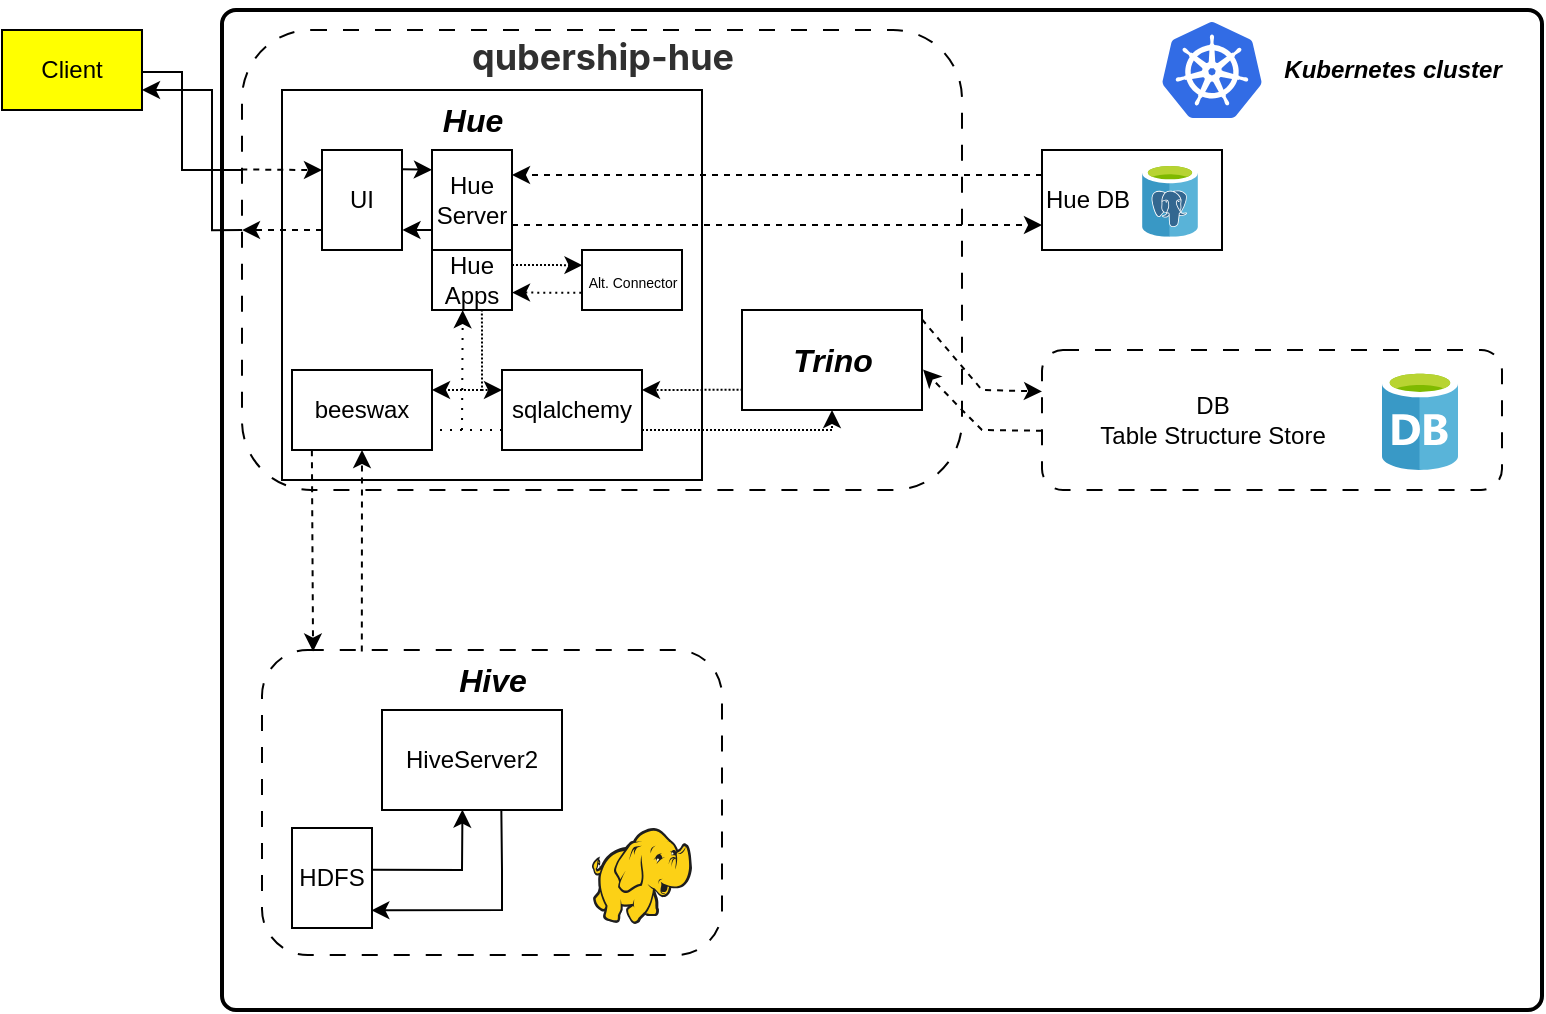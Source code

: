 <mxfile version="22.1.2" type="device">
  <diagram name="Страница — 1" id="xmRz3lkAJLnCDmhZbh8A">
    <mxGraphModel dx="708" dy="468" grid="1" gridSize="10" guides="1" tooltips="1" connect="1" arrows="1" fold="1" page="1" pageScale="1" pageWidth="827" pageHeight="1169" math="0" shadow="0">
      <root>
        <mxCell id="0" />
        <mxCell id="1" parent="0" />
        <mxCell id="9LhmjY5dE-EODVoDspqo-7" value="" style="rounded=1;whiteSpace=wrap;html=1;absoluteArcSize=1;arcSize=14;strokeWidth=2;gradientColor=none;shadow=0;glass=0;fillStyle=auto;labelBackgroundColor=none;labelBorderColor=none;movable=1;resizable=1;rotatable=1;deletable=1;editable=1;locked=0;connectable=1;" parent="1" vertex="1">
          <mxGeometry x="130" y="10" width="660" height="500" as="geometry" />
        </mxCell>
        <mxCell id="9LhmjY5dE-EODVoDspqo-12" value="" style="edgeStyle=orthogonalEdgeStyle;rounded=0;orthogonalLoop=1;jettySize=auto;html=1;entryX=0.002;entryY=0.304;entryDx=0;entryDy=0;entryPerimeter=0;" parent="1" target="9LhmjY5dE-EODVoDspqo-13" edge="1">
          <mxGeometry relative="1" as="geometry">
            <mxPoint x="90" y="39.94" as="sourcePoint" />
            <mxPoint x="140" y="40" as="targetPoint" />
            <Array as="points">
              <mxPoint x="90" y="41" />
              <mxPoint x="110" y="41" />
              <mxPoint x="110" y="90" />
              <mxPoint x="161" y="90" />
            </Array>
          </mxGeometry>
        </mxCell>
        <mxCell id="9LhmjY5dE-EODVoDspqo-5" value="Client" style="rounded=0;whiteSpace=wrap;html=1;fillColor=#FFFF00;" parent="1" vertex="1">
          <mxGeometry x="20" y="20" width="70" height="40" as="geometry" />
        </mxCell>
        <mxCell id="9LhmjY5dE-EODVoDspqo-8" value="" style="image;sketch=0;aspect=fixed;html=1;points=[];align=center;fontSize=12;image=img/lib/mscae/Kubernetes.svg;" parent="1" vertex="1">
          <mxGeometry x="600" y="16" width="50" height="48" as="geometry" />
        </mxCell>
        <mxCell id="9LhmjY5dE-EODVoDspqo-9" value="&lt;b&gt;&lt;i&gt;Kubernetes cluster&lt;/i&gt;&lt;/b&gt;" style="text;html=1;align=center;verticalAlign=middle;resizable=0;points=[];autosize=1;strokeColor=none;fillColor=none;" parent="1" vertex="1">
          <mxGeometry x="650" y="25" width="130" height="30" as="geometry" />
        </mxCell>
        <mxCell id="9LhmjY5dE-EODVoDspqo-17" value="" style="edgeStyle=orthogonalEdgeStyle;rounded=0;orthogonalLoop=1;jettySize=auto;html=1;entryX=1;entryY=0.75;entryDx=0;entryDy=0;exitX=0;exitY=0.435;exitDx=0;exitDy=0;exitPerimeter=0;" parent="1" source="9LhmjY5dE-EODVoDspqo-13" target="9LhmjY5dE-EODVoDspqo-5" edge="1">
          <mxGeometry relative="1" as="geometry">
            <mxPoint x="160" y="100" as="sourcePoint" />
            <mxPoint x="140" y="40" as="targetPoint" />
            <Array as="points">
              <mxPoint x="125" y="120" />
              <mxPoint x="125" y="50" />
            </Array>
          </mxGeometry>
        </mxCell>
        <mxCell id="9LhmjY5dE-EODVoDspqo-13" value="" style="rounded=1;whiteSpace=wrap;html=1;dashed=1;dashPattern=8 8;" parent="1" vertex="1">
          <mxGeometry x="140" y="20" width="360" height="230" as="geometry" />
        </mxCell>
        <mxCell id="SkdMJJFwcwF_mnN3NAxk-1" value="&lt;h1 style=&quot;box-sizing: border-box; margin-top: 0.5rem; margin-bottom: 0.25rem; line-height: 1.2; color: rgb(48, 48, 48); caret-color: rgb(48, 48, 48); font-family: -apple-system, BlinkMacSystemFont, &amp;quot;Segoe UI&amp;quot;, Roboto, &amp;quot;Noto Sans&amp;quot;, Ubuntu, Cantarell, &amp;quot;Helvetica Neue&amp;quot;, sans-serif, &amp;quot;Apple Color Emoji&amp;quot;, &amp;quot;Segoe UI Emoji&amp;quot;, &amp;quot;Segoe UI Symbol&amp;quot;, &amp;quot;Noto Color Emoji&amp;quot;; text-align: left;&quot; data-qa-selector=&quot;project_name_content&quot; class=&quot;home-panel-title gl-mt-3 gl-mb-2 gl-font-size-h1&quot;&gt;&lt;font style=&quot;font-size: 18px;&quot;&gt;qubership-hue&lt;/font&gt;&lt;/h1&gt;" style="text;html=1;align=center;verticalAlign=middle;resizable=0;points=[];autosize=1;strokeColor=none;fillColor=none;" parent="1" vertex="1">
          <mxGeometry x="250" y="5" width="140" height="50" as="geometry" />
        </mxCell>
        <mxCell id="ggLE-H_DZqnHhU5XXpv6-2" value="" style="rounded=0;whiteSpace=wrap;html=1;horizontal=1;verticalAlign=middle;" parent="1" vertex="1">
          <mxGeometry x="160" y="50" width="210" height="195" as="geometry" />
        </mxCell>
        <mxCell id="SkdMJJFwcwF_mnN3NAxk-2" value="&lt;span style=&quot;font-size: 16px;&quot;&gt;&lt;b&gt;&lt;i&gt;Hue&lt;/i&gt;&lt;/b&gt;&lt;/span&gt;" style="text;html=1;align=center;verticalAlign=middle;resizable=0;points=[];autosize=1;strokeColor=none;fillColor=none;" parent="1" vertex="1">
          <mxGeometry x="230" y="50" width="50" height="30" as="geometry" />
        </mxCell>
        <mxCell id="ggLE-H_DZqnHhU5XXpv6-3" value="" style="rounded=0;whiteSpace=wrap;html=1;" parent="1" vertex="1">
          <mxGeometry x="390" y="160" width="90" height="50" as="geometry" />
        </mxCell>
        <mxCell id="9LhmjY5dE-EODVoDspqo-16" value="&lt;b&gt;&lt;i&gt;&lt;font style=&quot;font-size: 16px;&quot;&gt;Trino&lt;/font&gt;&lt;/i&gt;&lt;/b&gt;" style="text;html=1;align=center;verticalAlign=middle;resizable=0;points=[];autosize=1;strokeColor=none;fillColor=none;" parent="1" vertex="1">
          <mxGeometry x="405" y="170" width="60" height="30" as="geometry" />
        </mxCell>
        <mxCell id="ggLE-H_DZqnHhU5XXpv6-4" value="Hue DB" style="rounded=0;whiteSpace=wrap;html=1;align=left;" parent="1" vertex="1">
          <mxGeometry x="540" y="80" width="90" height="50" as="geometry" />
        </mxCell>
        <mxCell id="ggLE-H_DZqnHhU5XXpv6-6" value="Hue Server" style="rounded=0;whiteSpace=wrap;html=1;" parent="1" vertex="1">
          <mxGeometry x="235" y="80" width="40" height="50" as="geometry" />
        </mxCell>
        <mxCell id="ggLE-H_DZqnHhU5XXpv6-7" value="UI" style="rounded=0;whiteSpace=wrap;html=1;" parent="1" vertex="1">
          <mxGeometry x="180" y="80" width="40" height="50" as="geometry" />
        </mxCell>
        <mxCell id="ggLE-H_DZqnHhU5XXpv6-8" style="edgeStyle=orthogonalEdgeStyle;rounded=0;orthogonalLoop=1;jettySize=auto;html=1;exitX=0.5;exitY=1;exitDx=0;exitDy=0;" parent="1" source="ggLE-H_DZqnHhU5XXpv6-2" target="ggLE-H_DZqnHhU5XXpv6-2" edge="1">
          <mxGeometry relative="1" as="geometry" />
        </mxCell>
        <mxCell id="ggLE-H_DZqnHhU5XXpv6-9" value="Hue Apps" style="rounded=0;whiteSpace=wrap;html=1;" parent="1" vertex="1">
          <mxGeometry x="235" y="130" width="40" height="30" as="geometry" />
        </mxCell>
        <mxCell id="ggLE-H_DZqnHhU5XXpv6-15" value="" style="endArrow=classic;html=1;rounded=0;exitX=1.001;exitY=0.193;exitDx=0;exitDy=0;exitPerimeter=0;entryX=-0.001;entryY=0.198;entryDx=0;entryDy=0;entryPerimeter=0;" parent="1" edge="1" target="ggLE-H_DZqnHhU5XXpv6-6" source="ggLE-H_DZqnHhU5XXpv6-7">
          <mxGeometry width="50" height="50" relative="1" as="geometry">
            <mxPoint x="230" y="89.75" as="sourcePoint" />
            <mxPoint x="230" y="90" as="targetPoint" />
          </mxGeometry>
        </mxCell>
        <mxCell id="ggLE-H_DZqnHhU5XXpv6-16" value="" style="endArrow=classic;html=1;rounded=0;entryX=1.006;entryY=0.799;entryDx=0;entryDy=0;entryPerimeter=0;exitX=0.002;exitY=0.801;exitDx=0;exitDy=0;exitPerimeter=0;" parent="1" edge="1" target="ggLE-H_DZqnHhU5XXpv6-7" source="ggLE-H_DZqnHhU5XXpv6-6">
          <mxGeometry width="50" height="50" relative="1" as="geometry">
            <mxPoint x="230" y="120" as="sourcePoint" />
            <mxPoint x="230.0" y="120.0" as="targetPoint" />
          </mxGeometry>
        </mxCell>
        <mxCell id="ggLE-H_DZqnHhU5XXpv6-18" value="" style="endArrow=classic;html=1;rounded=0;entryX=0;entryY=0.435;entryDx=0;entryDy=0;entryPerimeter=0;dashed=1;" parent="1" target="9LhmjY5dE-EODVoDspqo-13" edge="1">
          <mxGeometry width="50" height="50" relative="1" as="geometry">
            <mxPoint x="180" y="120" as="sourcePoint" />
            <mxPoint x="165.06" y="120" as="targetPoint" />
          </mxGeometry>
        </mxCell>
        <mxCell id="ggLE-H_DZqnHhU5XXpv6-19" value="" style="endArrow=classic;html=1;rounded=0;exitX=-0.001;exitY=0.303;exitDx=0;exitDy=0;exitPerimeter=0;dashed=1;" parent="1" source="9LhmjY5dE-EODVoDspqo-13" edge="1">
          <mxGeometry width="50" height="50" relative="1" as="geometry">
            <mxPoint x="165" y="89.75" as="sourcePoint" />
            <mxPoint x="180" y="90" as="targetPoint" />
            <Array as="points">
              <mxPoint x="170" y="90" />
            </Array>
          </mxGeometry>
        </mxCell>
        <mxCell id="ggLE-H_DZqnHhU5XXpv6-20" style="edgeStyle=orthogonalEdgeStyle;rounded=0;orthogonalLoop=1;jettySize=auto;html=1;exitX=0.5;exitY=1;exitDx=0;exitDy=0;" parent="1" source="ggLE-H_DZqnHhU5XXpv6-2" target="ggLE-H_DZqnHhU5XXpv6-2" edge="1">
          <mxGeometry relative="1" as="geometry" />
        </mxCell>
        <mxCell id="ggLE-H_DZqnHhU5XXpv6-21" value="" style="rounded=1;whiteSpace=wrap;html=1;dashed=1;dashPattern=8 8;" parent="1" vertex="1">
          <mxGeometry x="540" y="180" width="230" height="70" as="geometry" />
        </mxCell>
        <mxCell id="ggLE-H_DZqnHhU5XXpv6-22" value="" style="image;sketch=0;aspect=fixed;html=1;points=[];align=center;fontSize=12;image=img/lib/mscae/Database_General.svg;" parent="1" vertex="1">
          <mxGeometry x="710" y="190" width="38" height="50" as="geometry" />
        </mxCell>
        <mxCell id="ggLE-H_DZqnHhU5XXpv6-23" value="&lt;div&gt;DB&lt;/div&gt;&lt;div&gt;Table Structure Store&lt;/div&gt;" style="text;html=1;align=center;verticalAlign=middle;resizable=0;points=[];autosize=1;strokeColor=none;fillColor=none;" parent="1" vertex="1">
          <mxGeometry x="555" y="195" width="140" height="40" as="geometry" />
        </mxCell>
        <mxCell id="ggLE-H_DZqnHhU5XXpv6-26" value="" style="endArrow=classic;html=1;rounded=0;dashed=1;exitX=0.999;exitY=0.092;exitDx=0;exitDy=0;exitPerimeter=0;entryX=0;entryY=0.296;entryDx=0;entryDy=0;entryPerimeter=0;" parent="1" source="ggLE-H_DZqnHhU5XXpv6-3" edge="1" target="ggLE-H_DZqnHhU5XXpv6-21">
          <mxGeometry width="50" height="50" relative="1" as="geometry">
            <mxPoint x="505" y="144.6" as="sourcePoint" />
            <mxPoint x="540" y="145" as="targetPoint" />
            <Array as="points">
              <mxPoint x="510" y="200" />
            </Array>
          </mxGeometry>
        </mxCell>
        <mxCell id="ggLE-H_DZqnHhU5XXpv6-28" value="" style="endArrow=classic;html=1;rounded=0;dashed=1;entryX=1.006;entryY=0.595;entryDx=0;entryDy=0;entryPerimeter=0;exitX=0;exitY=0.577;exitDx=0;exitDy=0;exitPerimeter=0;" parent="1" target="ggLE-H_DZqnHhU5XXpv6-3" edge="1" source="ggLE-H_DZqnHhU5XXpv6-21">
          <mxGeometry width="50" height="50" relative="1" as="geometry">
            <mxPoint x="540" y="170" as="sourcePoint" />
            <mxPoint x="505" y="170" as="targetPoint" />
            <Array as="points">
              <mxPoint x="510" y="220" />
              <mxPoint x="500" y="210" />
            </Array>
          </mxGeometry>
        </mxCell>
        <mxCell id="ggLE-H_DZqnHhU5XXpv6-29" value="sqlalchemy" style="rounded=0;whiteSpace=wrap;html=1;" parent="1" vertex="1">
          <mxGeometry x="270" y="190" width="70" height="40" as="geometry" />
        </mxCell>
        <mxCell id="ggLE-H_DZqnHhU5XXpv6-32" value="" style="endArrow=classic;html=1;rounded=0;exitX=0.003;exitY=0.798;exitDx=0;exitDy=0;entryX=1;entryY=0.25;entryDx=0;entryDy=0;dashed=1;dashPattern=1 1;exitPerimeter=0;" parent="1" source="ggLE-H_DZqnHhU5XXpv6-3" target="ggLE-H_DZqnHhU5XXpv6-29" edge="1">
          <mxGeometry width="50" height="50" relative="1" as="geometry">
            <mxPoint x="455" y="240" as="sourcePoint" />
            <mxPoint x="500" y="200" as="targetPoint" />
            <Array as="points" />
          </mxGeometry>
        </mxCell>
        <mxCell id="ggLE-H_DZqnHhU5XXpv6-33" value="" style="endArrow=classic;html=1;rounded=0;exitX=1;exitY=0.75;exitDx=0;exitDy=0;entryX=0.5;entryY=1;entryDx=0;entryDy=0;dashed=1;dashPattern=1 1;" parent="1" source="ggLE-H_DZqnHhU5XXpv6-29" target="ggLE-H_DZqnHhU5XXpv6-3" edge="1">
          <mxGeometry width="50" height="50" relative="1" as="geometry">
            <mxPoint x="455" y="235" as="sourcePoint" />
            <mxPoint x="505" y="185" as="targetPoint" />
            <Array as="points">
              <mxPoint x="435" y="220" />
              <mxPoint x="435" y="210" />
            </Array>
          </mxGeometry>
        </mxCell>
        <mxCell id="ggLE-H_DZqnHhU5XXpv6-34" value="" style="endArrow=classic;html=1;rounded=0;entryX=0;entryY=0.25;entryDx=0;entryDy=0;exitX=0.623;exitY=0.993;exitDx=0;exitDy=0;dashed=1;dashPattern=1 1;exitPerimeter=0;" parent="1" source="ggLE-H_DZqnHhU5XXpv6-9" target="ggLE-H_DZqnHhU5XXpv6-29" edge="1">
          <mxGeometry width="50" height="50" relative="1" as="geometry">
            <mxPoint x="330" y="230" as="sourcePoint" />
            <mxPoint x="380" y="180" as="targetPoint" />
            <Array as="points">
              <mxPoint x="260" y="170" />
              <mxPoint x="260" y="190" />
              <mxPoint x="260" y="200" />
            </Array>
          </mxGeometry>
        </mxCell>
        <mxCell id="ggLE-H_DZqnHhU5XXpv6-35" value="beeswax" style="rounded=0;whiteSpace=wrap;html=1;" parent="1" vertex="1">
          <mxGeometry x="165" y="190" width="70" height="40" as="geometry" />
        </mxCell>
        <mxCell id="ggLE-H_DZqnHhU5XXpv6-37" value="" style="endArrow=none;html=1;rounded=0;exitX=0;exitY=0.75;exitDx=0;exitDy=0;entryX=1;entryY=0.75;entryDx=0;entryDy=0;dashed=1;dashPattern=1 4;endFill=0;" parent="1" source="ggLE-H_DZqnHhU5XXpv6-29" target="ggLE-H_DZqnHhU5XXpv6-35" edge="1">
          <mxGeometry width="50" height="50" relative="1" as="geometry">
            <mxPoint x="250" y="220" as="sourcePoint" />
            <mxPoint x="300" y="170" as="targetPoint" />
          </mxGeometry>
        </mxCell>
        <mxCell id="ggLE-H_DZqnHhU5XXpv6-38" value="" style="endArrow=classic;html=1;rounded=0;entryX=0.384;entryY=1.002;entryDx=0;entryDy=0;entryPerimeter=0;dashed=1;dashPattern=1 4;" parent="1" target="ggLE-H_DZqnHhU5XXpv6-9" edge="1">
          <mxGeometry width="50" height="50" relative="1" as="geometry">
            <mxPoint x="250" y="220" as="sourcePoint" />
            <mxPoint x="300" y="170" as="targetPoint" />
          </mxGeometry>
        </mxCell>
        <mxCell id="ggLE-H_DZqnHhU5XXpv6-39" value="" style="endArrow=classic;html=1;rounded=0;entryX=1;entryY=0.25;entryDx=0;entryDy=0;dashed=1;dashPattern=1 1;" parent="1" target="ggLE-H_DZqnHhU5XXpv6-35" edge="1">
          <mxGeometry width="50" height="50" relative="1" as="geometry">
            <mxPoint x="260" y="200" as="sourcePoint" />
            <mxPoint x="300" y="170" as="targetPoint" />
          </mxGeometry>
        </mxCell>
        <mxCell id="ggLE-H_DZqnHhU5XXpv6-40" value="" style="rounded=1;whiteSpace=wrap;html=1;dashed=1;dashPattern=8 8;" parent="1" vertex="1">
          <mxGeometry x="150" y="330" width="230" height="152.5" as="geometry" />
        </mxCell>
        <mxCell id="ggLE-H_DZqnHhU5XXpv6-41" value="&lt;span style=&quot;font-size: 16px;&quot;&gt;&lt;b&gt;&lt;i&gt;Hive&lt;/i&gt;&lt;/b&gt;&lt;/span&gt;" style="text;html=1;align=center;verticalAlign=middle;resizable=0;points=[];autosize=1;strokeColor=none;fillColor=none;" parent="1" vertex="1">
          <mxGeometry x="235" y="330" width="60" height="30" as="geometry" />
        </mxCell>
        <mxCell id="ggLE-H_DZqnHhU5XXpv6-42" value="" style="image;sketch=0;aspect=fixed;html=1;points=[];align=center;fontSize=12;image=img/lib/mscae/HDInsight.svg;" parent="1" vertex="1">
          <mxGeometry x="315" y="419" width="50" height="48" as="geometry" />
        </mxCell>
        <mxCell id="ggLE-H_DZqnHhU5XXpv6-43" value="HDFS" style="rounded=0;whiteSpace=wrap;html=1;" parent="1" vertex="1">
          <mxGeometry x="165" y="419" width="40" height="50" as="geometry" />
        </mxCell>
        <mxCell id="ggLE-H_DZqnHhU5XXpv6-44" value="HiveServer2" style="rounded=0;whiteSpace=wrap;html=1;" parent="1" vertex="1">
          <mxGeometry x="210" y="360" width="90" height="50" as="geometry" />
        </mxCell>
        <mxCell id="ggLE-H_DZqnHhU5XXpv6-45" value="" style="endArrow=classic;html=1;rounded=0;dashed=1;exitX=0.142;exitY=1.004;exitDx=0;exitDy=0;exitPerimeter=0;entryX=0.111;entryY=0.005;entryDx=0;entryDy=0;entryPerimeter=0;" parent="1" source="ggLE-H_DZqnHhU5XXpv6-35" target="ggLE-H_DZqnHhU5XXpv6-40" edge="1">
          <mxGeometry width="50" height="50" relative="1" as="geometry">
            <mxPoint x="230" y="280" as="sourcePoint" />
            <mxPoint x="195" y="280" as="targetPoint" />
          </mxGeometry>
        </mxCell>
        <mxCell id="ggLE-H_DZqnHhU5XXpv6-46" value="" style="endArrow=classic;html=1;rounded=0;dashed=1;entryX=0.5;entryY=1;entryDx=0;entryDy=0;exitX=0.217;exitY=0.005;exitDx=0;exitDy=0;exitPerimeter=0;" parent="1" source="ggLE-H_DZqnHhU5XXpv6-40" target="ggLE-H_DZqnHhU5XXpv6-35" edge="1">
          <mxGeometry width="50" height="50" relative="1" as="geometry">
            <mxPoint x="220" y="300" as="sourcePoint" />
            <mxPoint x="255" y="300.4" as="targetPoint" />
          </mxGeometry>
        </mxCell>
        <mxCell id="ggLE-H_DZqnHhU5XXpv6-47" value="" style="endArrow=classic;html=1;rounded=0;entryX=0.447;entryY=0.996;entryDx=0;entryDy=0;entryPerimeter=0;exitX=0.998;exitY=0.418;exitDx=0;exitDy=0;exitPerimeter=0;" parent="1" source="ggLE-H_DZqnHhU5XXpv6-43" target="ggLE-H_DZqnHhU5XXpv6-44" edge="1">
          <mxGeometry width="50" height="50" relative="1" as="geometry">
            <mxPoint x="230" y="440" as="sourcePoint" />
            <mxPoint x="290" y="390" as="targetPoint" />
            <Array as="points">
              <mxPoint x="250" y="440" />
            </Array>
          </mxGeometry>
        </mxCell>
        <mxCell id="ggLE-H_DZqnHhU5XXpv6-48" value="" style="endArrow=classic;html=1;rounded=0;entryX=0.992;entryY=0.823;entryDx=0;entryDy=0;entryPerimeter=0;exitX=0.663;exitY=1.002;exitDx=0;exitDy=0;exitPerimeter=0;" parent="1" target="ggLE-H_DZqnHhU5XXpv6-43" edge="1" source="ggLE-H_DZqnHhU5XXpv6-44">
          <mxGeometry width="50" height="50" relative="1" as="geometry">
            <mxPoint x="300" y="410" as="sourcePoint" />
            <mxPoint x="310" y="420" as="targetPoint" />
            <Array as="points">
              <mxPoint x="270" y="440" />
              <mxPoint x="270" y="460" />
            </Array>
          </mxGeometry>
        </mxCell>
        <mxCell id="Ur-3-5OEEODmgej1aMKB-1" value="" style="endArrow=classic;html=1;rounded=0;entryX=0;entryY=0.75;entryDx=0;entryDy=0;exitX=1;exitY=0.75;exitDx=0;exitDy=0;dashed=1;" parent="1" source="ggLE-H_DZqnHhU5XXpv6-6" target="ggLE-H_DZqnHhU5XXpv6-4" edge="1">
          <mxGeometry width="50" height="50" relative="1" as="geometry">
            <mxPoint x="360" y="140" as="sourcePoint" />
            <mxPoint x="410" y="90" as="targetPoint" />
          </mxGeometry>
        </mxCell>
        <mxCell id="Ur-3-5OEEODmgej1aMKB-2" value="" style="endArrow=classic;html=1;rounded=0;entryX=1;entryY=0.25;entryDx=0;entryDy=0;exitX=0;exitY=0.25;exitDx=0;exitDy=0;dashed=1;" parent="1" source="ggLE-H_DZqnHhU5XXpv6-4" target="ggLE-H_DZqnHhU5XXpv6-6" edge="1">
          <mxGeometry width="50" height="50" relative="1" as="geometry">
            <mxPoint x="280" y="180" as="sourcePoint" />
            <mxPoint x="330" y="130" as="targetPoint" />
          </mxGeometry>
        </mxCell>
        <mxCell id="_8pmoh7Umnca3u6YVH0t-1" value="" style="image;sketch=0;aspect=fixed;html=1;points=[];align=center;fontSize=12;image=img/lib/mscae/Azure_Database_for_PostgreSQL_servers.svg;" vertex="1" parent="1">
          <mxGeometry x="590" y="86.58" width="28" height="36.84" as="geometry" />
        </mxCell>
        <mxCell id="_8pmoh7Umnca3u6YVH0t-3" value="" style="verticalLabelPosition=bottom;verticalAlign=top;html=1;shape=mxgraph.basic.rect;fillColor2=none;strokeWidth=1;size=15;indent=5;" vertex="1" parent="1">
          <mxGeometry x="310" y="130" width="50" height="30" as="geometry" />
        </mxCell>
        <mxCell id="_8pmoh7Umnca3u6YVH0t-4" value="&lt;span style=&quot;font-size: 7px;&quot;&gt;Alt. Connector&lt;/span&gt;" style="text;html=1;strokeColor=none;fillColor=none;align=center;verticalAlign=middle;whiteSpace=wrap;rounded=0;" vertex="1" parent="1">
          <mxGeometry x="307.5" y="140" width="55" height="10" as="geometry" />
        </mxCell>
        <mxCell id="_8pmoh7Umnca3u6YVH0t-5" value="" style="endArrow=classic;html=1;rounded=0;entryX=0.005;entryY=0.253;entryDx=0;entryDy=0;entryPerimeter=0;exitX=1;exitY=0.25;exitDx=0;exitDy=0;dashed=1;dashPattern=1 1;" edge="1" parent="1" source="ggLE-H_DZqnHhU5XXpv6-9" target="_8pmoh7Umnca3u6YVH0t-3">
          <mxGeometry width="50" height="50" relative="1" as="geometry">
            <mxPoint x="250" y="170" as="sourcePoint" />
            <mxPoint x="300" y="120" as="targetPoint" />
          </mxGeometry>
        </mxCell>
        <mxCell id="_8pmoh7Umnca3u6YVH0t-6" value="" style="endArrow=classic;html=1;rounded=0;entryX=1;entryY=0.709;entryDx=0;entryDy=0;exitX=0.039;exitY=1.14;exitDx=0;exitDy=0;exitPerimeter=0;entryPerimeter=0;dashed=1;dashPattern=1 2;" edge="1" parent="1" source="_8pmoh7Umnca3u6YVH0t-4" target="ggLE-H_DZqnHhU5XXpv6-9">
          <mxGeometry width="50" height="50" relative="1" as="geometry">
            <mxPoint x="270" y="185" as="sourcePoint" />
            <mxPoint x="320" y="135" as="targetPoint" />
          </mxGeometry>
        </mxCell>
      </root>
    </mxGraphModel>
  </diagram>
</mxfile>
